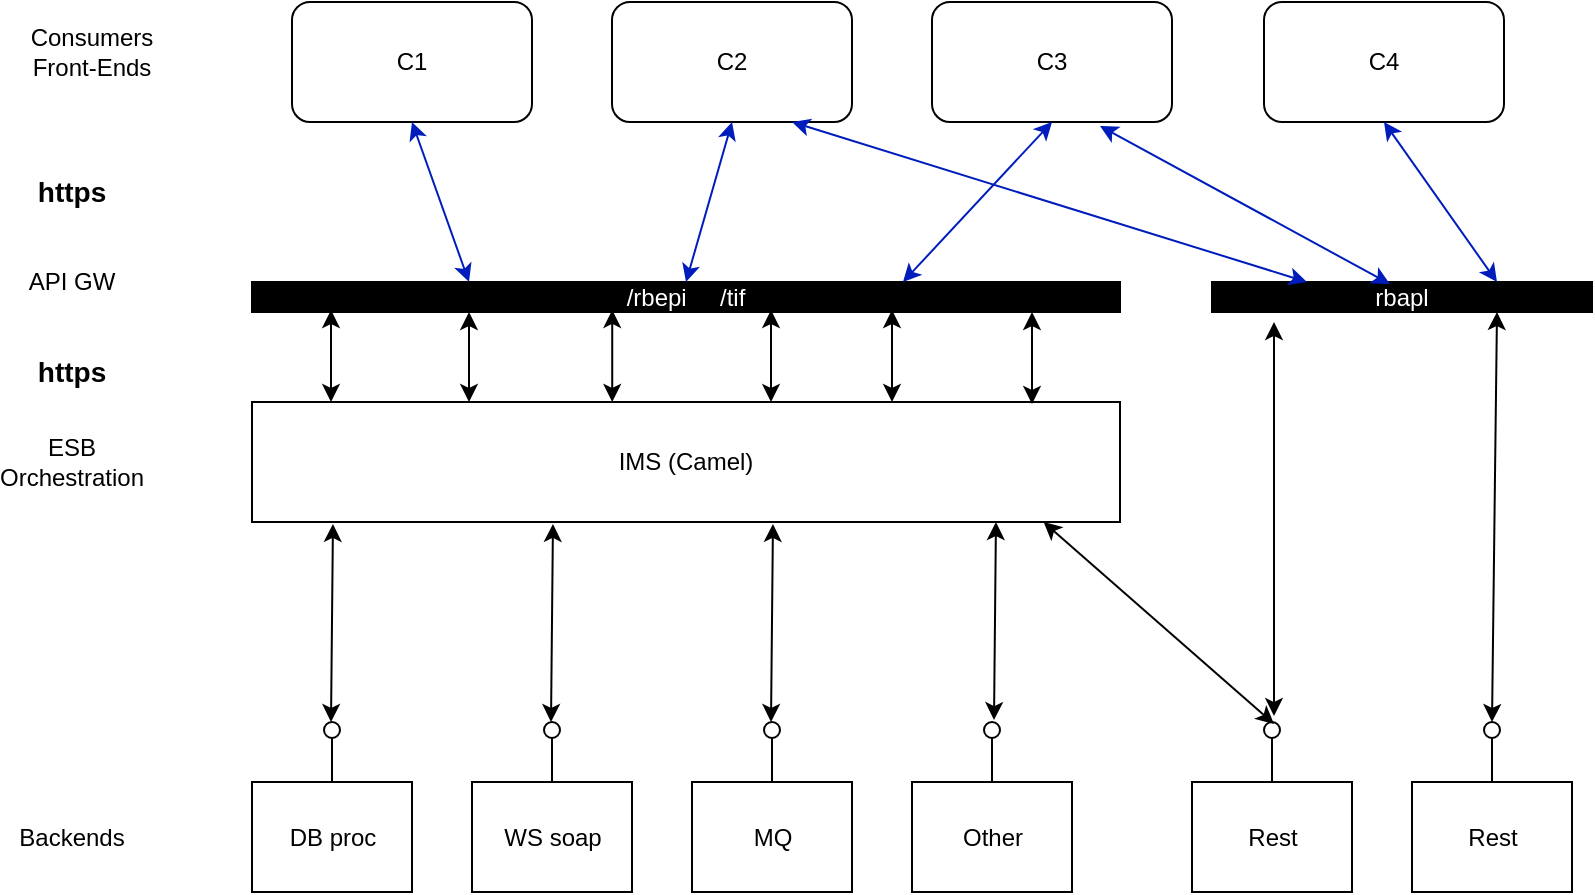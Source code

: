 <mxfile version="25.0.3">
  <diagram name="Stránka-1" id="EVxR3ctEMm_QV-ffG0Ox">
    <mxGraphModel dx="1086" dy="696" grid="1" gridSize="10" guides="1" tooltips="1" connect="1" arrows="1" fold="1" page="1" pageScale="1" pageWidth="827" pageHeight="1169" math="0" shadow="0">
      <root>
        <mxCell id="0" />
        <mxCell id="1" parent="0" />
        <mxCell id="j2wSv_mhDDOv_lIF8v3o-17" value="Rest" style="html=1;rounded=0;" parent="1" vertex="1">
          <mxGeometry x="710" y="680" width="80" height="55" as="geometry" />
        </mxCell>
        <mxCell id="j2wSv_mhDDOv_lIF8v3o-18" value="" style="endArrow=none;html=1;rounded=0;align=center;verticalAlign=top;endFill=0;labelBackgroundColor=none;endSize=2;" parent="1" source="j2wSv_mhDDOv_lIF8v3o-19" edge="1">
          <mxGeometry relative="1" as="geometry">
            <mxPoint x="750" y="650" as="targetPoint" />
          </mxGeometry>
        </mxCell>
        <mxCell id="j2wSv_mhDDOv_lIF8v3o-20" value="" style="endArrow=none;html=1;rounded=0;align=center;verticalAlign=top;endFill=0;labelBackgroundColor=none;endSize=2;" parent="1" source="j2wSv_mhDDOv_lIF8v3o-17" target="j2wSv_mhDDOv_lIF8v3o-19" edge="1">
          <mxGeometry relative="1" as="geometry">
            <mxPoint x="750" y="665" as="sourcePoint" />
            <mxPoint x="750" y="650" as="targetPoint" />
          </mxGeometry>
        </mxCell>
        <mxCell id="j2wSv_mhDDOv_lIF8v3o-19" value="" style="ellipse;html=1;fontSize=11;align=center;fillColor=none;points=[];aspect=fixed;resizable=0;verticalAlign=bottom;labelPosition=center;verticalLabelPosition=top;flipH=1;" parent="1" vertex="1">
          <mxGeometry x="746" y="650" width="8" height="8" as="geometry" />
        </mxCell>
        <mxCell id="j2wSv_mhDDOv_lIF8v3o-21" value="Rest" style="html=1;rounded=0;" parent="1" vertex="1">
          <mxGeometry x="600" y="680" width="80" height="55" as="geometry" />
        </mxCell>
        <mxCell id="j2wSv_mhDDOv_lIF8v3o-22" value="" style="endArrow=none;html=1;rounded=0;align=center;verticalAlign=top;endFill=0;labelBackgroundColor=none;endSize=2;" parent="1" source="j2wSv_mhDDOv_lIF8v3o-24" edge="1">
          <mxGeometry relative="1" as="geometry">
            <mxPoint x="640" y="650" as="targetPoint" />
          </mxGeometry>
        </mxCell>
        <mxCell id="j2wSv_mhDDOv_lIF8v3o-23" value="" style="endArrow=none;html=1;rounded=0;align=center;verticalAlign=top;endFill=0;labelBackgroundColor=none;endSize=2;" parent="1" source="j2wSv_mhDDOv_lIF8v3o-21" target="j2wSv_mhDDOv_lIF8v3o-24" edge="1">
          <mxGeometry relative="1" as="geometry">
            <mxPoint x="640" y="665" as="sourcePoint" />
            <mxPoint x="640" y="650" as="targetPoint" />
          </mxGeometry>
        </mxCell>
        <mxCell id="j2wSv_mhDDOv_lIF8v3o-24" value="" style="ellipse;html=1;fontSize=11;align=center;fillColor=none;points=[];aspect=fixed;resizable=0;verticalAlign=bottom;labelPosition=center;verticalLabelPosition=top;flipH=1;" parent="1" vertex="1">
          <mxGeometry x="636" y="650" width="8" height="8" as="geometry" />
        </mxCell>
        <mxCell id="j2wSv_mhDDOv_lIF8v3o-26" value="WS soap" style="html=1;rounded=0;" parent="1" vertex="1">
          <mxGeometry x="240" y="680" width="80" height="55" as="geometry" />
        </mxCell>
        <mxCell id="j2wSv_mhDDOv_lIF8v3o-27" value="" style="endArrow=none;html=1;rounded=0;align=center;verticalAlign=top;endFill=0;labelBackgroundColor=none;endSize=2;" parent="1" source="j2wSv_mhDDOv_lIF8v3o-29" edge="1">
          <mxGeometry relative="1" as="geometry">
            <mxPoint x="280" y="650" as="targetPoint" />
          </mxGeometry>
        </mxCell>
        <mxCell id="j2wSv_mhDDOv_lIF8v3o-28" value="" style="endArrow=none;html=1;rounded=0;align=center;verticalAlign=top;endFill=0;labelBackgroundColor=none;endSize=2;" parent="1" source="j2wSv_mhDDOv_lIF8v3o-26" target="j2wSv_mhDDOv_lIF8v3o-29" edge="1">
          <mxGeometry relative="1" as="geometry">
            <mxPoint x="280" y="665" as="sourcePoint" />
            <mxPoint x="280" y="650" as="targetPoint" />
          </mxGeometry>
        </mxCell>
        <mxCell id="j2wSv_mhDDOv_lIF8v3o-29" value="" style="ellipse;html=1;fontSize=11;align=center;fillColor=none;points=[];aspect=fixed;resizable=0;verticalAlign=bottom;labelPosition=center;verticalLabelPosition=top;flipH=1;" parent="1" vertex="1">
          <mxGeometry x="276" y="650" width="8" height="8" as="geometry" />
        </mxCell>
        <mxCell id="j2wSv_mhDDOv_lIF8v3o-30" value="DB proc" style="html=1;rounded=0;" parent="1" vertex="1">
          <mxGeometry x="130" y="680" width="80" height="55" as="geometry" />
        </mxCell>
        <mxCell id="j2wSv_mhDDOv_lIF8v3o-31" value="" style="endArrow=none;html=1;rounded=0;align=center;verticalAlign=top;endFill=0;labelBackgroundColor=none;endSize=2;" parent="1" source="j2wSv_mhDDOv_lIF8v3o-33" edge="1">
          <mxGeometry relative="1" as="geometry">
            <mxPoint x="170" y="650" as="targetPoint" />
          </mxGeometry>
        </mxCell>
        <mxCell id="j2wSv_mhDDOv_lIF8v3o-32" value="" style="endArrow=none;html=1;rounded=0;align=center;verticalAlign=top;endFill=0;labelBackgroundColor=none;endSize=2;" parent="1" source="j2wSv_mhDDOv_lIF8v3o-30" target="j2wSv_mhDDOv_lIF8v3o-33" edge="1">
          <mxGeometry relative="1" as="geometry">
            <mxPoint x="170" y="665" as="sourcePoint" />
            <mxPoint x="170" y="650" as="targetPoint" />
          </mxGeometry>
        </mxCell>
        <mxCell id="j2wSv_mhDDOv_lIF8v3o-33" value="" style="ellipse;html=1;fontSize=11;align=center;fillColor=none;points=[];aspect=fixed;resizable=0;verticalAlign=bottom;labelPosition=center;verticalLabelPosition=top;flipH=1;" parent="1" vertex="1">
          <mxGeometry x="166" y="650" width="8" height="8" as="geometry" />
        </mxCell>
        <mxCell id="j2wSv_mhDDOv_lIF8v3o-34" value="Other" style="html=1;rounded=0;" parent="1" vertex="1">
          <mxGeometry x="460" y="680" width="80" height="55" as="geometry" />
        </mxCell>
        <mxCell id="j2wSv_mhDDOv_lIF8v3o-35" value="" style="endArrow=none;html=1;rounded=0;align=center;verticalAlign=top;endFill=0;labelBackgroundColor=none;endSize=2;" parent="1" source="j2wSv_mhDDOv_lIF8v3o-37" edge="1">
          <mxGeometry relative="1" as="geometry">
            <mxPoint x="500" y="650" as="targetPoint" />
          </mxGeometry>
        </mxCell>
        <mxCell id="j2wSv_mhDDOv_lIF8v3o-36" value="" style="endArrow=none;html=1;rounded=0;align=center;verticalAlign=top;endFill=0;labelBackgroundColor=none;endSize=2;" parent="1" source="j2wSv_mhDDOv_lIF8v3o-34" target="j2wSv_mhDDOv_lIF8v3o-37" edge="1">
          <mxGeometry relative="1" as="geometry">
            <mxPoint x="500" y="665" as="sourcePoint" />
            <mxPoint x="500" y="650" as="targetPoint" />
          </mxGeometry>
        </mxCell>
        <mxCell id="j2wSv_mhDDOv_lIF8v3o-37" value="" style="ellipse;html=1;fontSize=11;align=center;fillColor=none;points=[];aspect=fixed;resizable=0;verticalAlign=bottom;labelPosition=center;verticalLabelPosition=top;flipH=1;" parent="1" vertex="1">
          <mxGeometry x="496" y="650" width="8" height="8" as="geometry" />
        </mxCell>
        <mxCell id="j2wSv_mhDDOv_lIF8v3o-38" value="MQ" style="html=1;rounded=0;" parent="1" vertex="1">
          <mxGeometry x="350" y="680" width="80" height="55" as="geometry" />
        </mxCell>
        <mxCell id="j2wSv_mhDDOv_lIF8v3o-39" value="" style="endArrow=none;html=1;rounded=0;align=center;verticalAlign=top;endFill=0;labelBackgroundColor=none;endSize=2;" parent="1" source="j2wSv_mhDDOv_lIF8v3o-41" edge="1">
          <mxGeometry relative="1" as="geometry">
            <mxPoint x="390" y="650" as="targetPoint" />
          </mxGeometry>
        </mxCell>
        <mxCell id="j2wSv_mhDDOv_lIF8v3o-40" value="" style="endArrow=none;html=1;rounded=0;align=center;verticalAlign=top;endFill=0;labelBackgroundColor=none;endSize=2;" parent="1" source="j2wSv_mhDDOv_lIF8v3o-38" target="j2wSv_mhDDOv_lIF8v3o-41" edge="1">
          <mxGeometry relative="1" as="geometry">
            <mxPoint x="390" y="665" as="sourcePoint" />
            <mxPoint x="390" y="650" as="targetPoint" />
          </mxGeometry>
        </mxCell>
        <mxCell id="j2wSv_mhDDOv_lIF8v3o-41" value="" style="ellipse;html=1;fontSize=11;align=center;fillColor=none;points=[];aspect=fixed;resizable=0;verticalAlign=bottom;labelPosition=center;verticalLabelPosition=top;flipH=1;" parent="1" vertex="1">
          <mxGeometry x="386" y="650" width="8" height="8" as="geometry" />
        </mxCell>
        <mxCell id="j2wSv_mhDDOv_lIF8v3o-42" value="IMS (Camel)" style="rounded=0;whiteSpace=wrap;html=1;" parent="1" vertex="1">
          <mxGeometry x="130" y="490" width="434" height="60" as="geometry" />
        </mxCell>
        <mxCell id="j2wSv_mhDDOv_lIF8v3o-43" value="Backends" style="text;strokeColor=none;align=center;fillColor=none;html=1;verticalAlign=middle;whiteSpace=wrap;rounded=0;" parent="1" vertex="1">
          <mxGeometry x="10" y="692.5" width="60" height="30" as="geometry" />
        </mxCell>
        <mxCell id="j2wSv_mhDDOv_lIF8v3o-44" value="ESB&lt;br&gt;Orchestration" style="text;strokeColor=none;align=center;fillColor=none;html=1;verticalAlign=middle;whiteSpace=wrap;rounded=0;" parent="1" vertex="1">
          <mxGeometry x="10" y="505" width="60" height="30" as="geometry" />
        </mxCell>
        <mxCell id="j2wSv_mhDDOv_lIF8v3o-45" value="API GW" style="text;strokeColor=none;align=center;fillColor=none;html=1;verticalAlign=middle;whiteSpace=wrap;rounded=0;" parent="1" vertex="1">
          <mxGeometry x="10" y="415" width="60" height="30" as="geometry" />
        </mxCell>
        <mxCell id="j2wSv_mhDDOv_lIF8v3o-46" value="Consumers&lt;br&gt;Front-Ends" style="text;strokeColor=none;align=center;fillColor=none;html=1;verticalAlign=middle;whiteSpace=wrap;rounded=0;" parent="1" vertex="1">
          <mxGeometry x="10" y="300" width="80" height="30" as="geometry" />
        </mxCell>
        <mxCell id="j2wSv_mhDDOv_lIF8v3o-47" value="/rbepi&amp;nbsp; &amp;nbsp; &amp;nbsp;/tif" style="rounded=0;whiteSpace=wrap;html=1;fillColor=#000000;fontColor=#ffffff;" parent="1" vertex="1">
          <mxGeometry x="130" y="430" width="434" height="15" as="geometry" />
        </mxCell>
        <mxCell id="j2wSv_mhDDOv_lIF8v3o-48" value="rbapl" style="rounded=0;whiteSpace=wrap;html=1;fontColor=#FFFFFF;strokeColor=#000000;fillColor=#000000;" parent="1" vertex="1">
          <mxGeometry x="610" y="430" width="190" height="15" as="geometry" />
        </mxCell>
        <mxCell id="j2wSv_mhDDOv_lIF8v3o-49" value="C1" style="rounded=1;whiteSpace=wrap;html=1;" parent="1" vertex="1">
          <mxGeometry x="150" y="290" width="120" height="60" as="geometry" />
        </mxCell>
        <mxCell id="j2wSv_mhDDOv_lIF8v3o-50" value="C2" style="rounded=1;whiteSpace=wrap;html=1;" parent="1" vertex="1">
          <mxGeometry x="310" y="290" width="120" height="60" as="geometry" />
        </mxCell>
        <mxCell id="j2wSv_mhDDOv_lIF8v3o-51" value="C3" style="rounded=1;whiteSpace=wrap;html=1;" parent="1" vertex="1">
          <mxGeometry x="470" y="290" width="120" height="60" as="geometry" />
        </mxCell>
        <mxCell id="j2wSv_mhDDOv_lIF8v3o-52" value="C4" style="rounded=1;whiteSpace=wrap;html=1;" parent="1" vertex="1">
          <mxGeometry x="636" y="290" width="120" height="60" as="geometry" />
        </mxCell>
        <mxCell id="j2wSv_mhDDOv_lIF8v3o-53" value="" style="endArrow=classic;startArrow=classic;html=1;rounded=0;entryX=0.75;entryY=1;entryDx=0;entryDy=0;" parent="1" target="j2wSv_mhDDOv_lIF8v3o-48" edge="1">
          <mxGeometry width="50" height="50" relative="1" as="geometry">
            <mxPoint x="750" y="650" as="sourcePoint" />
            <mxPoint x="800" y="600" as="targetPoint" />
          </mxGeometry>
        </mxCell>
        <mxCell id="j2wSv_mhDDOv_lIF8v3o-54" value="" style="endArrow=classic;startArrow=classic;html=1;rounded=0;entryX=0.864;entryY=1.033;entryDx=0;entryDy=0;exitX=0;exitY=0.125;exitDx=0;exitDy=0;exitPerimeter=0;entryPerimeter=0;" parent="1" edge="1">
          <mxGeometry width="50" height="50" relative="1" as="geometry">
            <mxPoint x="389.5" y="650" as="sourcePoint" />
            <mxPoint x="390.476" y="550.98" as="targetPoint" />
          </mxGeometry>
        </mxCell>
        <mxCell id="j2wSv_mhDDOv_lIF8v3o-55" value="" style="endArrow=classic;startArrow=classic;html=1;rounded=0;entryX=0.864;entryY=1.033;entryDx=0;entryDy=0;exitX=0;exitY=0.125;exitDx=0;exitDy=0;exitPerimeter=0;entryPerimeter=0;" parent="1" edge="1">
          <mxGeometry width="50" height="50" relative="1" as="geometry">
            <mxPoint x="501" y="649.02" as="sourcePoint" />
            <mxPoint x="501.976" y="550" as="targetPoint" />
          </mxGeometry>
        </mxCell>
        <mxCell id="j2wSv_mhDDOv_lIF8v3o-56" value="" style="endArrow=classic;startArrow=classic;html=1;rounded=0;entryX=0.864;entryY=1.033;entryDx=0;entryDy=0;exitX=0;exitY=0.125;exitDx=0;exitDy=0;exitPerimeter=0;entryPerimeter=0;" parent="1" edge="1">
          <mxGeometry width="50" height="50" relative="1" as="geometry">
            <mxPoint x="279.5" y="650" as="sourcePoint" />
            <mxPoint x="280.476" y="550.98" as="targetPoint" />
          </mxGeometry>
        </mxCell>
        <mxCell id="j2wSv_mhDDOv_lIF8v3o-57" value="" style="endArrow=classic;startArrow=classic;html=1;rounded=0;entryX=0.864;entryY=1.033;entryDx=0;entryDy=0;exitX=0;exitY=0.125;exitDx=0;exitDy=0;exitPerimeter=0;entryPerimeter=0;" parent="1" edge="1">
          <mxGeometry width="50" height="50" relative="1" as="geometry">
            <mxPoint x="169.5" y="650" as="sourcePoint" />
            <mxPoint x="170.476" y="550.98" as="targetPoint" />
          </mxGeometry>
        </mxCell>
        <mxCell id="j2wSv_mhDDOv_lIF8v3o-58" value="" style="endArrow=classic;startArrow=classic;html=1;rounded=0;entryX=0.5;entryY=1;entryDx=0;entryDy=0;exitX=0.25;exitY=0;exitDx=0;exitDy=0;fillColor=#0050ef;strokeColor=#001DBC;" parent="1" source="j2wSv_mhDDOv_lIF8v3o-47" target="j2wSv_mhDDOv_lIF8v3o-49" edge="1">
          <mxGeometry width="50" height="50" relative="1" as="geometry">
            <mxPoint x="390" y="560" as="sourcePoint" />
            <mxPoint x="440" y="510" as="targetPoint" />
          </mxGeometry>
        </mxCell>
        <mxCell id="j2wSv_mhDDOv_lIF8v3o-59" value="" style="endArrow=classic;startArrow=classic;html=1;rounded=0;entryX=0.5;entryY=1;entryDx=0;entryDy=0;exitX=0.5;exitY=0;exitDx=0;exitDy=0;fillColor=#0050ef;strokeColor=#001DBC;" parent="1" source="j2wSv_mhDDOv_lIF8v3o-47" target="j2wSv_mhDDOv_lIF8v3o-50" edge="1">
          <mxGeometry width="50" height="50" relative="1" as="geometry">
            <mxPoint x="390" y="560" as="sourcePoint" />
            <mxPoint x="440" y="510" as="targetPoint" />
          </mxGeometry>
        </mxCell>
        <mxCell id="j2wSv_mhDDOv_lIF8v3o-60" value="" style="endArrow=classic;startArrow=classic;html=1;rounded=0;entryX=0.5;entryY=1;entryDx=0;entryDy=0;exitX=0.75;exitY=0;exitDx=0;exitDy=0;fillColor=#0050ef;strokeColor=#001DBC;" parent="1" source="j2wSv_mhDDOv_lIF8v3o-47" target="j2wSv_mhDDOv_lIF8v3o-51" edge="1">
          <mxGeometry width="50" height="50" relative="1" as="geometry">
            <mxPoint x="357" y="440" as="sourcePoint" />
            <mxPoint x="380" y="360" as="targetPoint" />
          </mxGeometry>
        </mxCell>
        <mxCell id="j2wSv_mhDDOv_lIF8v3o-61" value="" style="endArrow=classic;startArrow=classic;html=1;rounded=0;entryX=0.75;entryY=1;entryDx=0;entryDy=0;exitX=0.25;exitY=0;exitDx=0;exitDy=0;fillColor=#0050ef;strokeColor=#001DBC;" parent="1" source="j2wSv_mhDDOv_lIF8v3o-48" target="j2wSv_mhDDOv_lIF8v3o-50" edge="1">
          <mxGeometry width="50" height="50" relative="1" as="geometry">
            <mxPoint x="357" y="440" as="sourcePoint" />
            <mxPoint x="380" y="360" as="targetPoint" />
          </mxGeometry>
        </mxCell>
        <mxCell id="j2wSv_mhDDOv_lIF8v3o-62" value="" style="endArrow=classic;startArrow=classic;html=1;rounded=0;entryX=0.5;entryY=1;entryDx=0;entryDy=0;exitX=0.75;exitY=0;exitDx=0;exitDy=0;fillColor=#0050ef;strokeColor=#001DBC;" parent="1" source="j2wSv_mhDDOv_lIF8v3o-48" target="j2wSv_mhDDOv_lIF8v3o-52" edge="1">
          <mxGeometry width="50" height="50" relative="1" as="geometry">
            <mxPoint x="644" y="415" as="sourcePoint" />
            <mxPoint x="694" y="365" as="targetPoint" />
          </mxGeometry>
        </mxCell>
        <mxCell id="j2wSv_mhDDOv_lIF8v3o-64" value="" style="endArrow=classic;startArrow=classic;html=1;rounded=0;entryX=0.7;entryY=1.033;entryDx=0;entryDy=0;entryPerimeter=0;exitX=0.468;exitY=0.067;exitDx=0;exitDy=0;exitPerimeter=0;fillColor=#0050ef;strokeColor=#001DBC;" parent="1" source="j2wSv_mhDDOv_lIF8v3o-48" target="j2wSv_mhDDOv_lIF8v3o-51" edge="1">
          <mxGeometry width="50" height="50" relative="1" as="geometry">
            <mxPoint x="530" y="410" as="sourcePoint" />
            <mxPoint x="580" y="360" as="targetPoint" />
          </mxGeometry>
        </mxCell>
        <mxCell id="j2wSv_mhDDOv_lIF8v3o-65" value="" style="endArrow=classic;startArrow=classic;html=1;rounded=0;entryX=0.25;entryY=1;entryDx=0;entryDy=0;exitX=0.25;exitY=0;exitDx=0;exitDy=0;" parent="1" source="j2wSv_mhDDOv_lIF8v3o-42" target="j2wSv_mhDDOv_lIF8v3o-47" edge="1">
          <mxGeometry width="50" height="50" relative="1" as="geometry">
            <mxPoint x="390" y="560" as="sourcePoint" />
            <mxPoint x="440" y="510" as="targetPoint" />
          </mxGeometry>
        </mxCell>
        <mxCell id="j2wSv_mhDDOv_lIF8v3o-66" value="" style="endArrow=classic;startArrow=classic;html=1;rounded=0;entryX=0.415;entryY=0.933;entryDx=0;entryDy=0;exitX=0.415;exitY=0;exitDx=0;exitDy=0;entryPerimeter=0;exitPerimeter=0;" parent="1" source="j2wSv_mhDDOv_lIF8v3o-42" target="j2wSv_mhDDOv_lIF8v3o-47" edge="1">
          <mxGeometry width="50" height="50" relative="1" as="geometry">
            <mxPoint x="249" y="500" as="sourcePoint" />
            <mxPoint x="249" y="455" as="targetPoint" />
          </mxGeometry>
        </mxCell>
        <mxCell id="j2wSv_mhDDOv_lIF8v3o-67" value="" style="endArrow=classic;startArrow=classic;html=1;rounded=0;entryX=0.415;entryY=0.933;entryDx=0;entryDy=0;exitX=0.415;exitY=0;exitDx=0;exitDy=0;entryPerimeter=0;exitPerimeter=0;" parent="1" edge="1">
          <mxGeometry width="50" height="50" relative="1" as="geometry">
            <mxPoint x="389.5" y="490" as="sourcePoint" />
            <mxPoint x="389.5" y="444" as="targetPoint" />
          </mxGeometry>
        </mxCell>
        <mxCell id="j2wSv_mhDDOv_lIF8v3o-68" value="" style="endArrow=classic;startArrow=classic;html=1;rounded=0;entryX=0.415;entryY=0.933;entryDx=0;entryDy=0;exitX=0.415;exitY=0;exitDx=0;exitDy=0;entryPerimeter=0;exitPerimeter=0;" parent="1" edge="1">
          <mxGeometry width="50" height="50" relative="1" as="geometry">
            <mxPoint x="450" y="490" as="sourcePoint" />
            <mxPoint x="450" y="444" as="targetPoint" />
          </mxGeometry>
        </mxCell>
        <mxCell id="j2wSv_mhDDOv_lIF8v3o-69" value="" style="endArrow=classic;startArrow=classic;html=1;rounded=0;entryX=0.415;entryY=0.933;entryDx=0;entryDy=0;exitX=0.415;exitY=0;exitDx=0;exitDy=0;entryPerimeter=0;exitPerimeter=0;" parent="1" edge="1">
          <mxGeometry width="50" height="50" relative="1" as="geometry">
            <mxPoint x="169.5" y="490" as="sourcePoint" />
            <mxPoint x="169.5" y="444" as="targetPoint" />
          </mxGeometry>
        </mxCell>
        <mxCell id="j2wSv_mhDDOv_lIF8v3o-70" value="" style="endArrow=classic;startArrow=classic;html=1;rounded=0;entryX=0.415;entryY=0.933;entryDx=0;entryDy=0;exitX=0.415;exitY=0;exitDx=0;exitDy=0;entryPerimeter=0;exitPerimeter=0;" parent="1" edge="1">
          <mxGeometry width="50" height="50" relative="1" as="geometry">
            <mxPoint x="520" y="491" as="sourcePoint" />
            <mxPoint x="520" y="445" as="targetPoint" />
          </mxGeometry>
        </mxCell>
        <mxCell id="j2wSv_mhDDOv_lIF8v3o-71" value="" style="endArrow=classic;startArrow=classic;html=1;rounded=0;exitX=0.912;exitY=1;exitDx=0;exitDy=0;exitPerimeter=0;entryX=0.375;entryY=0.125;entryDx=0;entryDy=0;entryPerimeter=0;" parent="1" source="j2wSv_mhDDOv_lIF8v3o-42" target="j2wSv_mhDDOv_lIF8v3o-24" edge="1">
          <mxGeometry width="50" height="50" relative="1" as="geometry">
            <mxPoint x="390" y="560" as="sourcePoint" />
            <mxPoint x="640" y="620" as="targetPoint" />
          </mxGeometry>
        </mxCell>
        <mxCell id="j2wSv_mhDDOv_lIF8v3o-72" value="" style="endArrow=classic;startArrow=classic;html=1;rounded=0;entryX=0.375;entryY=-0.375;entryDx=0;entryDy=0;entryPerimeter=0;" parent="1" target="j2wSv_mhDDOv_lIF8v3o-24" edge="1">
          <mxGeometry width="50" height="50" relative="1" as="geometry">
            <mxPoint x="641" y="450" as="sourcePoint" />
            <mxPoint x="695" y="621" as="targetPoint" />
          </mxGeometry>
        </mxCell>
        <mxCell id="KB6czbbI8LAYtixq4GJ9-1" value="&lt;b&gt;&lt;font style=&quot;font-size: 14px;&quot;&gt;https&lt;/font&gt;&lt;/b&gt;" style="text;html=1;align=center;verticalAlign=middle;whiteSpace=wrap;rounded=0;" vertex="1" parent="1">
          <mxGeometry x="10" y="370" width="60" height="30" as="geometry" />
        </mxCell>
        <mxCell id="KB6czbbI8LAYtixq4GJ9-2" value="&lt;b&gt;&lt;font style=&quot;font-size: 14px;&quot;&gt;https&lt;/font&gt;&lt;/b&gt;" style="text;html=1;align=center;verticalAlign=middle;whiteSpace=wrap;rounded=0;" vertex="1" parent="1">
          <mxGeometry x="10" y="460" width="60" height="30" as="geometry" />
        </mxCell>
      </root>
    </mxGraphModel>
  </diagram>
</mxfile>
